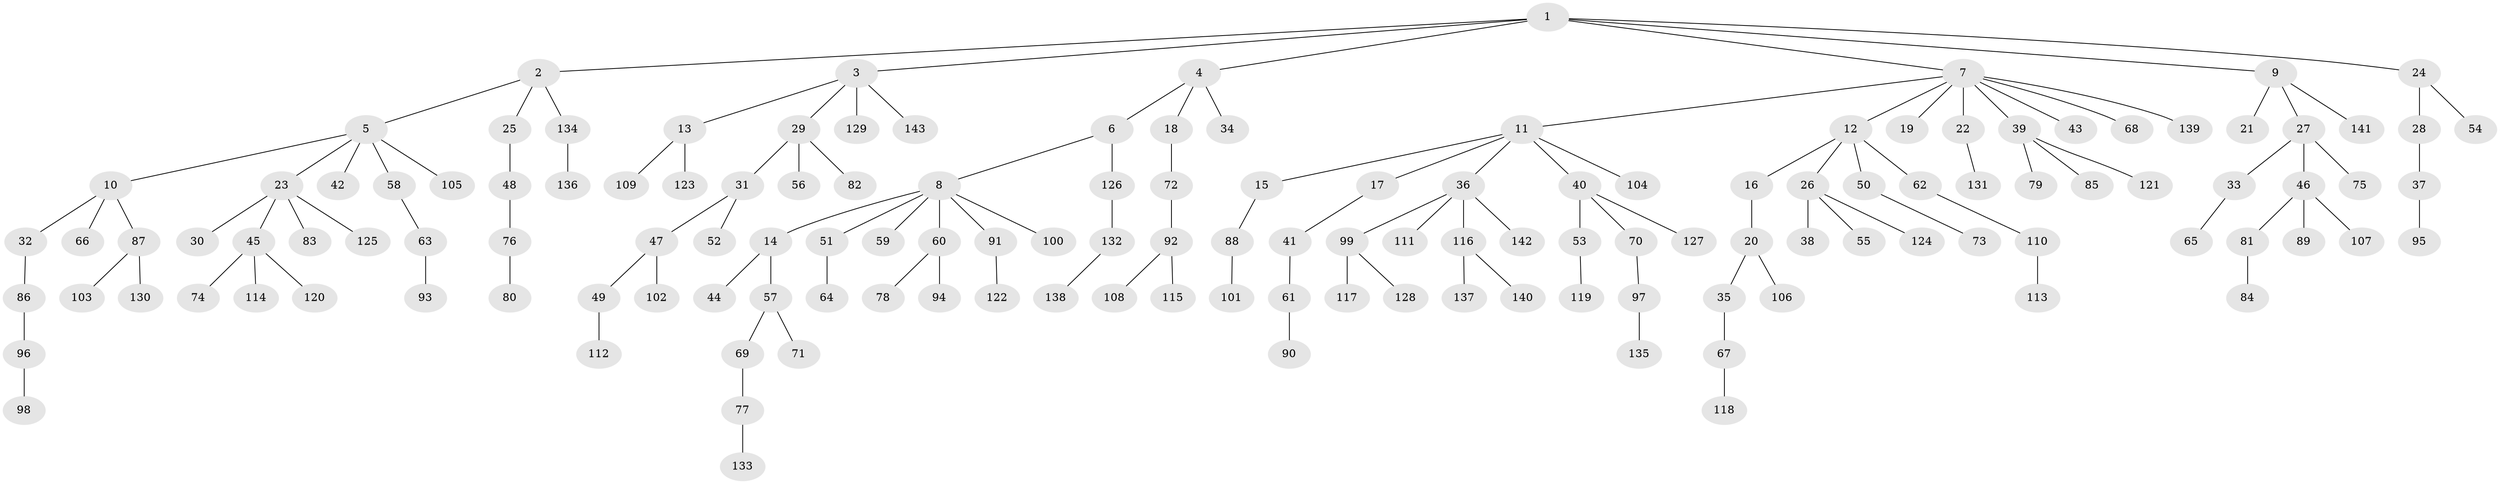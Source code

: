 // Generated by graph-tools (version 1.1) at 2025/15/03/09/25 04:15:27]
// undirected, 143 vertices, 142 edges
graph export_dot {
graph [start="1"]
  node [color=gray90,style=filled];
  1;
  2;
  3;
  4;
  5;
  6;
  7;
  8;
  9;
  10;
  11;
  12;
  13;
  14;
  15;
  16;
  17;
  18;
  19;
  20;
  21;
  22;
  23;
  24;
  25;
  26;
  27;
  28;
  29;
  30;
  31;
  32;
  33;
  34;
  35;
  36;
  37;
  38;
  39;
  40;
  41;
  42;
  43;
  44;
  45;
  46;
  47;
  48;
  49;
  50;
  51;
  52;
  53;
  54;
  55;
  56;
  57;
  58;
  59;
  60;
  61;
  62;
  63;
  64;
  65;
  66;
  67;
  68;
  69;
  70;
  71;
  72;
  73;
  74;
  75;
  76;
  77;
  78;
  79;
  80;
  81;
  82;
  83;
  84;
  85;
  86;
  87;
  88;
  89;
  90;
  91;
  92;
  93;
  94;
  95;
  96;
  97;
  98;
  99;
  100;
  101;
  102;
  103;
  104;
  105;
  106;
  107;
  108;
  109;
  110;
  111;
  112;
  113;
  114;
  115;
  116;
  117;
  118;
  119;
  120;
  121;
  122;
  123;
  124;
  125;
  126;
  127;
  128;
  129;
  130;
  131;
  132;
  133;
  134;
  135;
  136;
  137;
  138;
  139;
  140;
  141;
  142;
  143;
  1 -- 2;
  1 -- 3;
  1 -- 4;
  1 -- 7;
  1 -- 9;
  1 -- 24;
  2 -- 5;
  2 -- 25;
  2 -- 134;
  3 -- 13;
  3 -- 29;
  3 -- 129;
  3 -- 143;
  4 -- 6;
  4 -- 18;
  4 -- 34;
  5 -- 10;
  5 -- 23;
  5 -- 42;
  5 -- 58;
  5 -- 105;
  6 -- 8;
  6 -- 126;
  7 -- 11;
  7 -- 12;
  7 -- 19;
  7 -- 22;
  7 -- 39;
  7 -- 43;
  7 -- 68;
  7 -- 139;
  8 -- 14;
  8 -- 51;
  8 -- 59;
  8 -- 60;
  8 -- 91;
  8 -- 100;
  9 -- 21;
  9 -- 27;
  9 -- 141;
  10 -- 32;
  10 -- 66;
  10 -- 87;
  11 -- 15;
  11 -- 17;
  11 -- 36;
  11 -- 40;
  11 -- 104;
  12 -- 16;
  12 -- 26;
  12 -- 50;
  12 -- 62;
  13 -- 109;
  13 -- 123;
  14 -- 44;
  14 -- 57;
  15 -- 88;
  16 -- 20;
  17 -- 41;
  18 -- 72;
  20 -- 35;
  20 -- 106;
  22 -- 131;
  23 -- 30;
  23 -- 45;
  23 -- 83;
  23 -- 125;
  24 -- 28;
  24 -- 54;
  25 -- 48;
  26 -- 38;
  26 -- 55;
  26 -- 124;
  27 -- 33;
  27 -- 46;
  27 -- 75;
  28 -- 37;
  29 -- 31;
  29 -- 56;
  29 -- 82;
  31 -- 47;
  31 -- 52;
  32 -- 86;
  33 -- 65;
  35 -- 67;
  36 -- 99;
  36 -- 111;
  36 -- 116;
  36 -- 142;
  37 -- 95;
  39 -- 79;
  39 -- 85;
  39 -- 121;
  40 -- 53;
  40 -- 70;
  40 -- 127;
  41 -- 61;
  45 -- 74;
  45 -- 114;
  45 -- 120;
  46 -- 81;
  46 -- 89;
  46 -- 107;
  47 -- 49;
  47 -- 102;
  48 -- 76;
  49 -- 112;
  50 -- 73;
  51 -- 64;
  53 -- 119;
  57 -- 69;
  57 -- 71;
  58 -- 63;
  60 -- 78;
  60 -- 94;
  61 -- 90;
  62 -- 110;
  63 -- 93;
  67 -- 118;
  69 -- 77;
  70 -- 97;
  72 -- 92;
  76 -- 80;
  77 -- 133;
  81 -- 84;
  86 -- 96;
  87 -- 103;
  87 -- 130;
  88 -- 101;
  91 -- 122;
  92 -- 108;
  92 -- 115;
  96 -- 98;
  97 -- 135;
  99 -- 117;
  99 -- 128;
  110 -- 113;
  116 -- 137;
  116 -- 140;
  126 -- 132;
  132 -- 138;
  134 -- 136;
}
